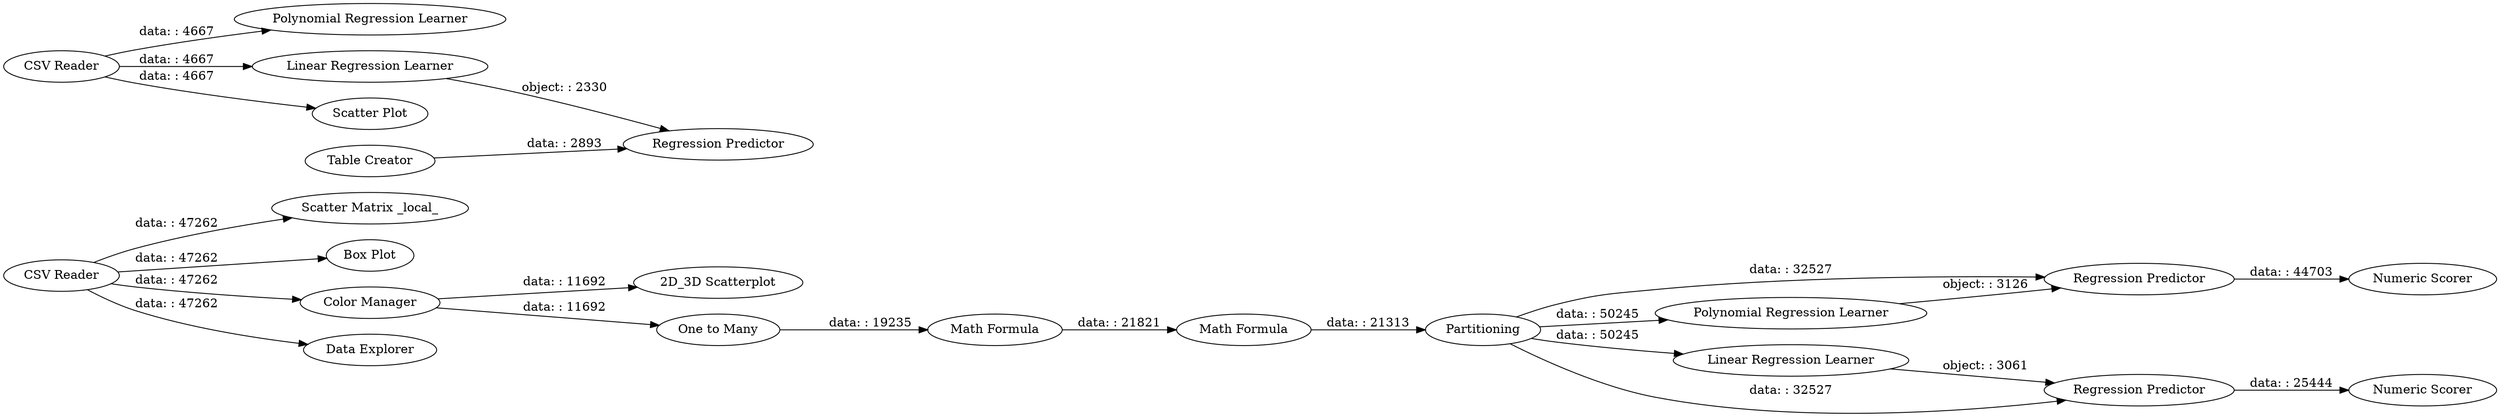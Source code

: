 digraph {
	"4175347259138620182_14" [label=Partitioning]
	"4175347259138620182_16" [label="Numeric Scorer"]
	"4175347259138620182_4" [label="Regression Predictor"]
	"4175347259138620182_6" [label="Polynomial Regression Learner"]
	"4175347259138620182_3" [label="Linear Regression Learner"]
	"4175347259138620182_18" [label="Regression Predictor"]
	"4175347259138620182_17" [label="Polynomial Regression Learner"]
	"4175347259138620182_10" [label="Scatter Matrix _local_"]
	"4175347259138620182_13" [label="2D_3D Scatterplot"]
	"4175347259138620182_20" [label="One to Many"]
	"4175347259138620182_9" [label="Linear Regression Learner"]
	"4175347259138620182_21" [label="Math Formula"]
	"4175347259138620182_15" [label="Regression Predictor"]
	"4175347259138620182_11" [label="Box Plot"]
	"4175347259138620182_7" [label="CSV Reader"]
	"4175347259138620182_12" [label="Color Manager"]
	"4175347259138620182_1" [label="CSV Reader"]
	"4175347259138620182_2" [label="Scatter Plot"]
	"4175347259138620182_22" [label="Math Formula"]
	"4175347259138620182_5" [label="Table Creator"]
	"4175347259138620182_8" [label="Data Explorer"]
	"4175347259138620182_19" [label="Numeric Scorer"]
	"4175347259138620182_12" -> "4175347259138620182_13" [label="data: : 11692"]
	"4175347259138620182_1" -> "4175347259138620182_6" [label="data: : 4667"]
	"4175347259138620182_3" -> "4175347259138620182_4" [label="object: : 2330"]
	"4175347259138620182_1" -> "4175347259138620182_2" [label="data: : 4667"]
	"4175347259138620182_12" -> "4175347259138620182_20" [label="data: : 11692"]
	"4175347259138620182_21" -> "4175347259138620182_22" [label="data: : 21821"]
	"4175347259138620182_20" -> "4175347259138620182_21" [label="data: : 19235"]
	"4175347259138620182_15" -> "4175347259138620182_16" [label="data: : 25444"]
	"4175347259138620182_14" -> "4175347259138620182_9" [label="data: : 50245"]
	"4175347259138620182_18" -> "4175347259138620182_19" [label="data: : 44703"]
	"4175347259138620182_9" -> "4175347259138620182_15" [label="object: : 3061"]
	"4175347259138620182_7" -> "4175347259138620182_10" [label="data: : 47262"]
	"4175347259138620182_22" -> "4175347259138620182_14" [label="data: : 21313"]
	"4175347259138620182_5" -> "4175347259138620182_4" [label="data: : 2893"]
	"4175347259138620182_17" -> "4175347259138620182_18" [label="object: : 3126"]
	"4175347259138620182_14" -> "4175347259138620182_18" [label="data: : 32527"]
	"4175347259138620182_14" -> "4175347259138620182_17" [label="data: : 50245"]
	"4175347259138620182_7" -> "4175347259138620182_11" [label="data: : 47262"]
	"4175347259138620182_7" -> "4175347259138620182_8" [label="data: : 47262"]
	"4175347259138620182_7" -> "4175347259138620182_12" [label="data: : 47262"]
	"4175347259138620182_14" -> "4175347259138620182_15" [label="data: : 32527"]
	"4175347259138620182_1" -> "4175347259138620182_3" [label="data: : 4667"]
	rankdir=LR
}
